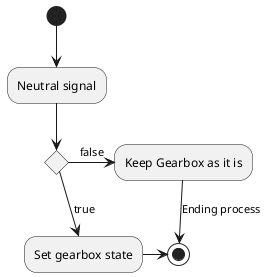 @startuml

(*) --> "Neutral signal"
if "" then
    -->[true] "Set gearbox state"
    -right->(*)
else
    ->[false] "Keep Gearbox as it is"
    -->[Ending process](*)
endif

@enduml